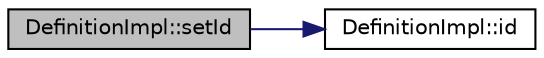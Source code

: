 digraph "DefinitionImpl::setId"
{
 // LATEX_PDF_SIZE
  edge [fontname="Helvetica",fontsize="10",labelfontname="Helvetica",labelfontsize="10"];
  node [fontname="Helvetica",fontsize="10",shape=record];
  rankdir="LR";
  Node1 [label="DefinitionImpl::setId",height=0.2,width=0.4,color="black", fillcolor="grey75", style="filled", fontcolor="black",tooltip=" "];
  Node1 -> Node2 [color="midnightblue",fontsize="10",style="solid",fontname="Helvetica"];
  Node2 [label="DefinitionImpl::id",height=0.2,width=0.4,color="black", fillcolor="white", style="filled",URL="$classDefinitionImpl.html#a5b06596df82dda3df5e79ab1d9529e10",tooltip=" "];
}
